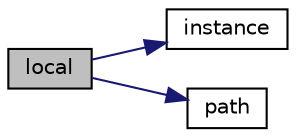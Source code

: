 digraph "local"
{
  bgcolor="transparent";
  edge [fontname="Helvetica",fontsize="10",labelfontname="Helvetica",labelfontsize="10"];
  node [fontname="Helvetica",fontsize="10",shape=record];
  rankdir="LR";
  Node1 [label="local",height=0.2,width=0.4,color="black", fillcolor="grey75", style="filled", fontcolor="black"];
  Node1 -> Node2 [color="midnightblue",fontsize="10",style="solid",fontname="Helvetica"];
  Node2 [label="instance",height=0.2,width=0.4,color="black",URL="$a01197.html#a927868ca22fb186135659bc0acadd47b"];
  Node1 -> Node3 [color="midnightblue",fontsize="10",style="solid",fontname="Helvetica"];
  Node3 [label="path",height=0.2,width=0.4,color="black",URL="$a01197.html#a64f21303d7e52f52cda7be219af9ef54",tooltip="Return complete path. "];
}
